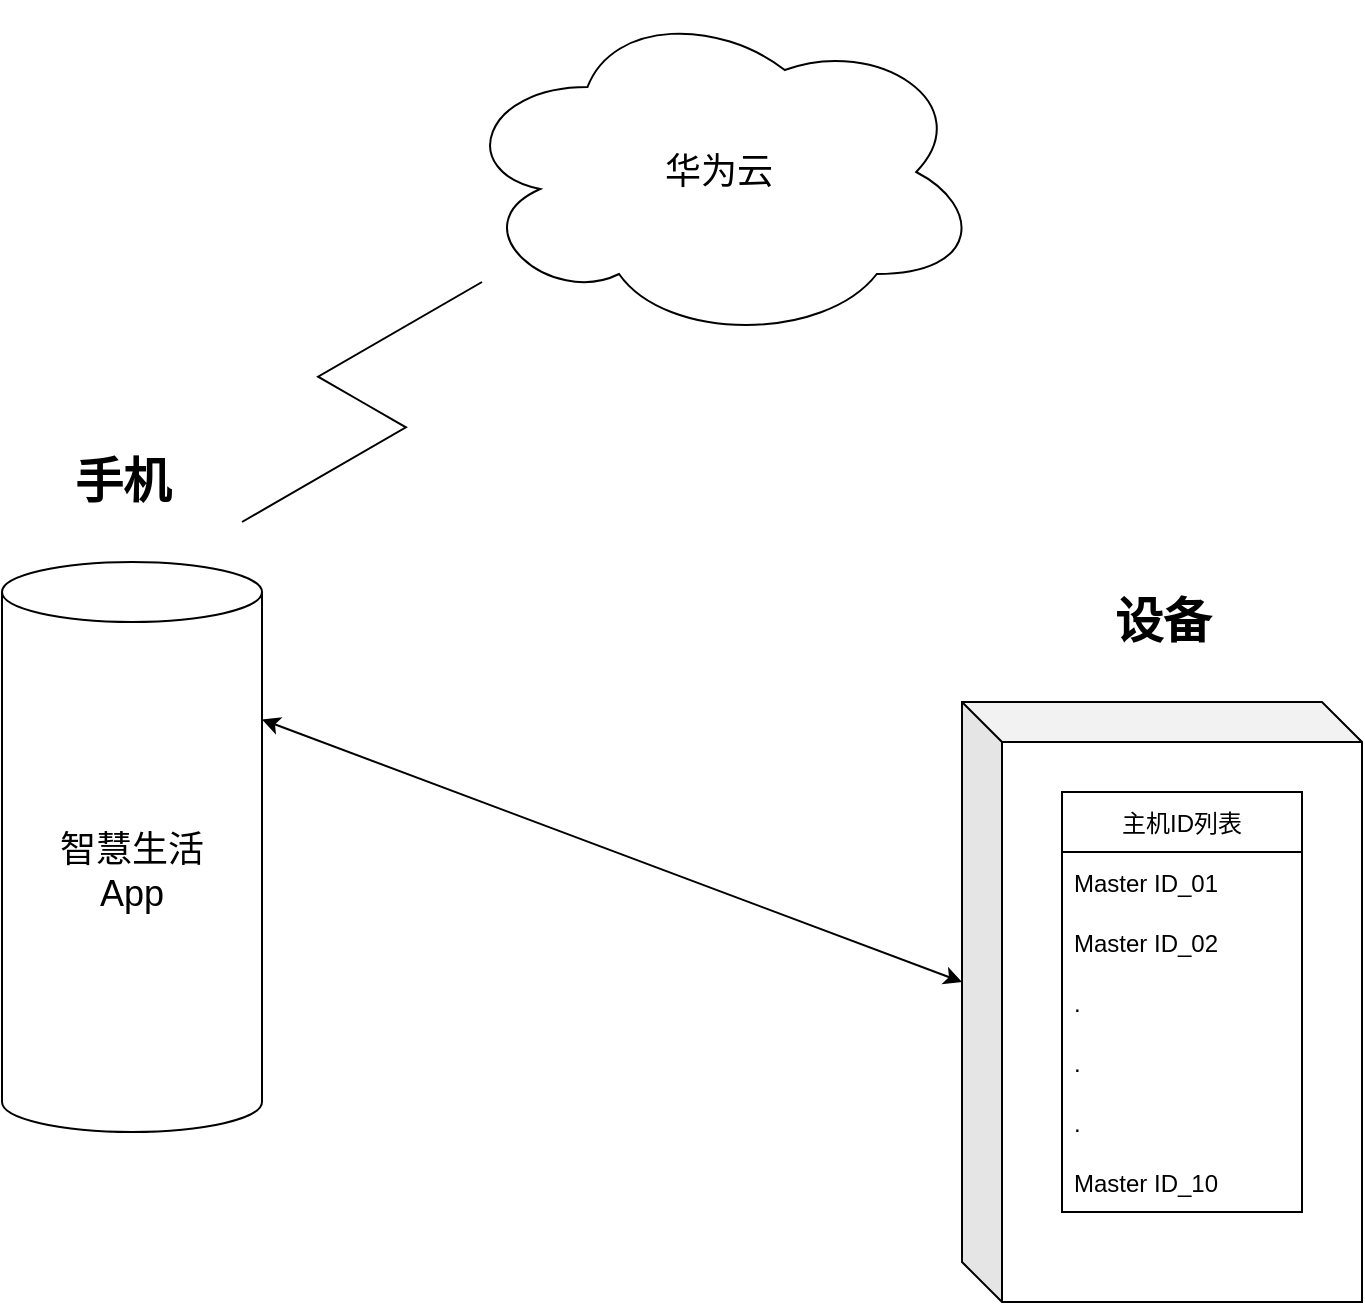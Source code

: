 <mxfile version="18.0.2" type="github">
  <diagram name="Page-1" id="74e2e168-ea6b-b213-b513-2b3c1d86103e">
    <mxGraphModel dx="1108" dy="685" grid="1" gridSize="10" guides="1" tooltips="1" connect="1" arrows="1" fold="1" page="1" pageScale="1" pageWidth="1654" pageHeight="1169" background="none" math="0" shadow="0">
      <root>
        <mxCell id="0" />
        <mxCell id="1" parent="0" />
        <mxCell id="_OSq6aRmHxbY8f6nd1VQ-111" value="主机ID列表" style="swimlane;fontStyle=0;childLayout=stackLayout;horizontal=1;startSize=30;horizontalStack=0;resizeParent=1;resizeParentMax=0;resizeLast=0;collapsible=1;marginBottom=0;fillColor=default;" vertex="1" parent="1">
          <mxGeometry x="930" y="605" width="120" height="210" as="geometry">
            <mxRectangle x="680" y="130" width="90" height="30" as="alternateBounds" />
          </mxGeometry>
        </mxCell>
        <mxCell id="_OSq6aRmHxbY8f6nd1VQ-112" value="Master ID_01" style="text;strokeColor=none;fillColor=none;align=left;verticalAlign=middle;spacingLeft=4;spacingRight=4;overflow=hidden;points=[[0,0.5],[1,0.5]];portConstraint=eastwest;rotatable=0;" vertex="1" parent="_OSq6aRmHxbY8f6nd1VQ-111">
          <mxGeometry y="30" width="120" height="30" as="geometry" />
        </mxCell>
        <mxCell id="_OSq6aRmHxbY8f6nd1VQ-113" value="Master ID_02" style="text;strokeColor=none;fillColor=none;align=left;verticalAlign=middle;spacingLeft=4;spacingRight=4;overflow=hidden;points=[[0,0.5],[1,0.5]];portConstraint=eastwest;rotatable=0;" vertex="1" parent="_OSq6aRmHxbY8f6nd1VQ-111">
          <mxGeometry y="60" width="120" height="30" as="geometry" />
        </mxCell>
        <mxCell id="_OSq6aRmHxbY8f6nd1VQ-116" value="." style="text;strokeColor=none;fillColor=none;align=left;verticalAlign=middle;spacingLeft=4;spacingRight=4;overflow=hidden;points=[[0,0.5],[1,0.5]];portConstraint=eastwest;rotatable=0;" vertex="1" parent="_OSq6aRmHxbY8f6nd1VQ-111">
          <mxGeometry y="90" width="120" height="30" as="geometry" />
        </mxCell>
        <mxCell id="_OSq6aRmHxbY8f6nd1VQ-118" value="." style="text;strokeColor=none;fillColor=none;align=left;verticalAlign=middle;spacingLeft=4;spacingRight=4;overflow=hidden;points=[[0,0.5],[1,0.5]];portConstraint=eastwest;rotatable=0;" vertex="1" parent="_OSq6aRmHxbY8f6nd1VQ-111">
          <mxGeometry y="120" width="120" height="30" as="geometry" />
        </mxCell>
        <mxCell id="_OSq6aRmHxbY8f6nd1VQ-115" value="." style="text;strokeColor=none;fillColor=none;align=left;verticalAlign=middle;spacingLeft=4;spacingRight=4;overflow=hidden;points=[[0,0.5],[1,0.5]];portConstraint=eastwest;rotatable=0;" vertex="1" parent="_OSq6aRmHxbY8f6nd1VQ-111">
          <mxGeometry y="150" width="120" height="30" as="geometry" />
        </mxCell>
        <mxCell id="_OSq6aRmHxbY8f6nd1VQ-117" value="Master ID_10" style="text;strokeColor=none;fillColor=none;align=left;verticalAlign=middle;spacingLeft=4;spacingRight=4;overflow=hidden;points=[[0,0.5],[1,0.5]];portConstraint=eastwest;rotatable=0;" vertex="1" parent="_OSq6aRmHxbY8f6nd1VQ-111">
          <mxGeometry y="180" width="120" height="30" as="geometry" />
        </mxCell>
        <mxCell id="_OSq6aRmHxbY8f6nd1VQ-121" value="&lt;font style=&quot;font-size: 18px;&quot;&gt;智慧生活&lt;br&gt;App&lt;/font&gt;" style="shape=cylinder3;whiteSpace=wrap;html=1;boundedLbl=1;backgroundOutline=1;size=15;fillColor=none;" vertex="1" parent="1">
          <mxGeometry x="400" y="490" width="130" height="285" as="geometry" />
        </mxCell>
        <mxCell id="_OSq6aRmHxbY8f6nd1VQ-124" value="" style="shape=cube;whiteSpace=wrap;html=1;boundedLbl=1;backgroundOutline=1;darkOpacity=0.05;darkOpacity2=0.1;fillColor=none;align=center;" vertex="1" parent="1">
          <mxGeometry x="880" y="560" width="200" height="300" as="geometry" />
        </mxCell>
        <mxCell id="_OSq6aRmHxbY8f6nd1VQ-125" value="华为云" style="ellipse;shape=cloud;whiteSpace=wrap;html=1;fontSize=18;fillColor=none;" vertex="1" parent="1">
          <mxGeometry x="627" y="210" width="263" height="170" as="geometry" />
        </mxCell>
        <mxCell id="_OSq6aRmHxbY8f6nd1VQ-127" value="" style="edgeStyle=isometricEdgeStyle;endArrow=none;html=1;rounded=0;fontSize=18;" edge="1" parent="1">
          <mxGeometry width="50" height="100" relative="1" as="geometry">
            <mxPoint x="520" y="470" as="sourcePoint" />
            <mxPoint x="640" y="350" as="targetPoint" />
          </mxGeometry>
        </mxCell>
        <mxCell id="_OSq6aRmHxbY8f6nd1VQ-128" value="设备" style="text;strokeColor=none;fillColor=none;html=1;fontSize=24;fontStyle=1;verticalAlign=middle;align=center;" vertex="1" parent="1">
          <mxGeometry x="930" y="500" width="100" height="40" as="geometry" />
        </mxCell>
        <mxCell id="_OSq6aRmHxbY8f6nd1VQ-129" value="手机" style="text;strokeColor=none;fillColor=none;html=1;fontSize=24;fontStyle=1;verticalAlign=middle;align=center;" vertex="1" parent="1">
          <mxGeometry x="410" y="430" width="100" height="40" as="geometry" />
        </mxCell>
        <mxCell id="_OSq6aRmHxbY8f6nd1VQ-132" value="" style="endArrow=classic;startArrow=classic;html=1;rounded=0;fontSize=24;entryX=0;entryY=0;entryDx=0;entryDy=140;entryPerimeter=0;exitX=1;exitY=0;exitDx=0;exitDy=78.75;exitPerimeter=0;" edge="1" parent="1" source="_OSq6aRmHxbY8f6nd1VQ-121" target="_OSq6aRmHxbY8f6nd1VQ-124">
          <mxGeometry width="50" height="50" relative="1" as="geometry">
            <mxPoint x="680" y="670" as="sourcePoint" />
            <mxPoint x="730" y="620" as="targetPoint" />
          </mxGeometry>
        </mxCell>
      </root>
    </mxGraphModel>
  </diagram>
</mxfile>
